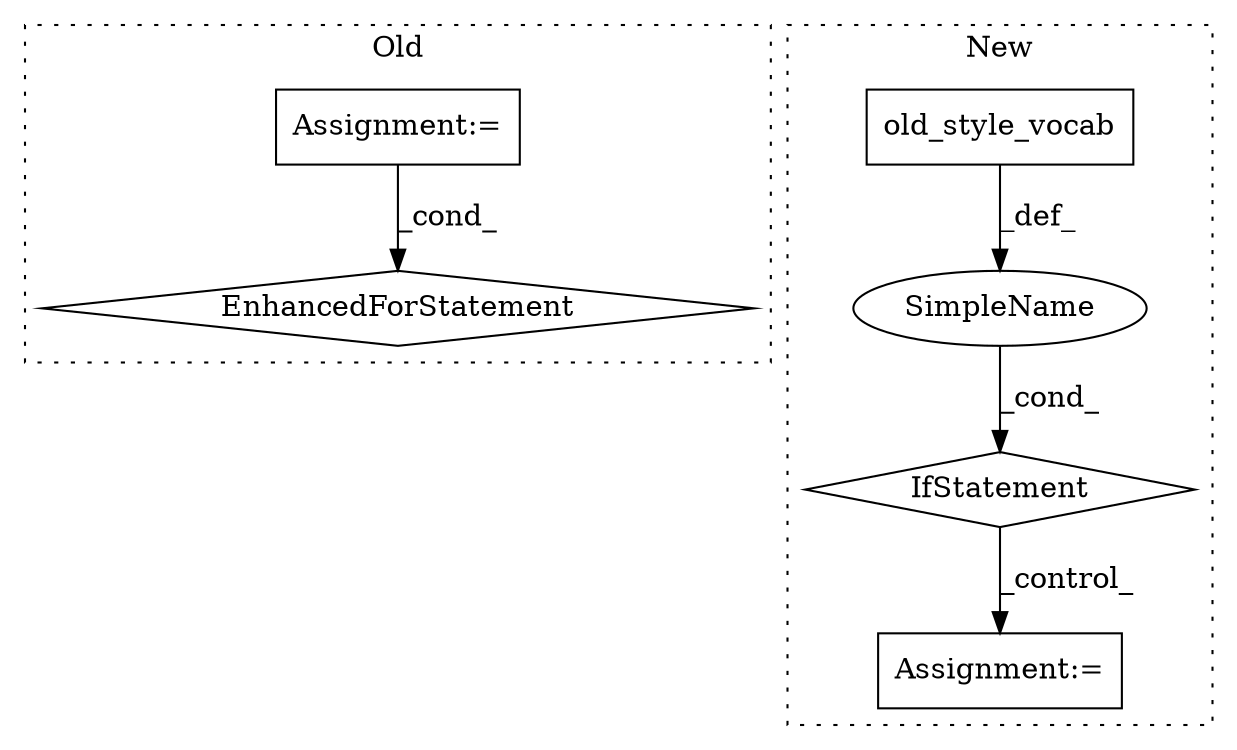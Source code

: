 digraph G {
subgraph cluster0 {
1 [label="EnhancedForStatement" a="70" s="4073,4170" l="63,2" shape="diamond"];
4 [label="Assignment:=" a="7" s="4073,4170" l="63,2" shape="box"];
label = "Old";
style="dotted";
}
subgraph cluster1 {
2 [label="old_style_vocab" a="32" s="4145,4166" l="16,1" shape="box"];
3 [label="IfStatement" a="25" s="4141,4167" l="4,2" shape="diamond"];
5 [label="Assignment:=" a="7" s="4183" l="1" shape="box"];
6 [label="SimpleName" a="42" s="" l="" shape="ellipse"];
label = "New";
style="dotted";
}
2 -> 6 [label="_def_"];
3 -> 5 [label="_control_"];
4 -> 1 [label="_cond_"];
6 -> 3 [label="_cond_"];
}